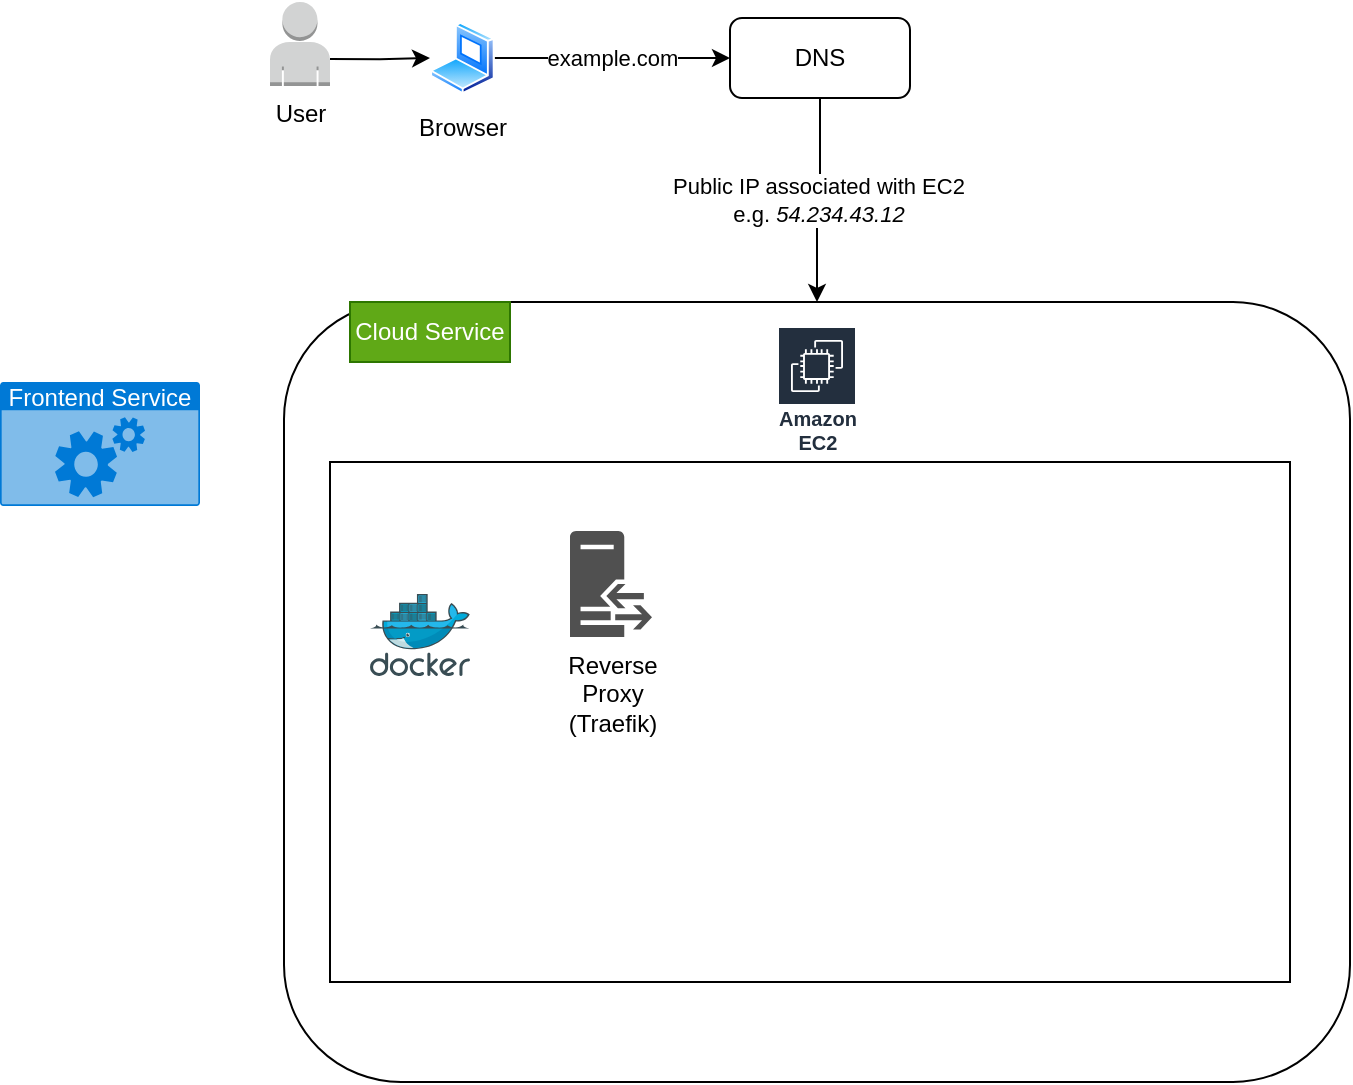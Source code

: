 <mxfile version="21.3.2" type="github">
  <diagram name="Page-1" id="goW-xutGmIgGnAvLxzgP">
    <mxGraphModel dx="875" dy="472" grid="1" gridSize="10" guides="1" tooltips="1" connect="1" arrows="1" fold="1" page="1" pageScale="1" pageWidth="1200" pageHeight="1920" background="none" math="0" shadow="0">
      <root>
        <mxCell id="0" />
        <mxCell id="1" parent="0" />
        <mxCell id="rzrdu1us9HTBLImDNAjI-4" value="" style="edgeStyle=orthogonalEdgeStyle;rounded=0;orthogonalLoop=1;jettySize=auto;html=1;exitX=1;exitY=0.68;exitDx=0;exitDy=0;exitPerimeter=0;" edge="1" parent="1" source="rzrdu1us9HTBLImDNAjI-1" target="rzrdu1us9HTBLImDNAjI-2">
          <mxGeometry relative="1" as="geometry">
            <mxPoint x="275" y="164" as="sourcePoint" />
          </mxGeometry>
        </mxCell>
        <mxCell id="rzrdu1us9HTBLImDNAjI-1" value="User" style="outlineConnect=0;dashed=0;verticalLabelPosition=bottom;verticalAlign=top;align=center;html=1;shape=mxgraph.aws3.user;fillColor=#D2D3D3;gradientColor=none;" vertex="1" parent="1">
          <mxGeometry x="140" y="120" width="30" height="42" as="geometry" />
        </mxCell>
        <mxCell id="rzrdu1us9HTBLImDNAjI-12" value="example.com" style="edgeStyle=orthogonalEdgeStyle;rounded=0;orthogonalLoop=1;jettySize=auto;html=1;" edge="1" parent="1" source="rzrdu1us9HTBLImDNAjI-2" target="rzrdu1us9HTBLImDNAjI-11">
          <mxGeometry relative="1" as="geometry" />
        </mxCell>
        <mxCell id="rzrdu1us9HTBLImDNAjI-2" value="Browser" style="image;aspect=fixed;perimeter=ellipsePerimeter;html=1;align=center;shadow=0;dashed=0;spacingTop=3;image=img/lib/active_directory/laptop_client.svg;" vertex="1" parent="1">
          <mxGeometry x="220" y="130" width="32.4" height="36" as="geometry" />
        </mxCell>
        <mxCell id="rzrdu1us9HTBLImDNAjI-6" value="" style="rounded=1;whiteSpace=wrap;html=1;" vertex="1" parent="1">
          <mxGeometry x="147" y="270" width="533" height="390" as="geometry" />
        </mxCell>
        <mxCell id="rzrdu1us9HTBLImDNAjI-7" value="Amazon EC2" style="sketch=0;outlineConnect=0;fontColor=#232F3E;gradientColor=none;strokeColor=#ffffff;fillColor=#232F3E;dashed=0;verticalLabelPosition=middle;verticalAlign=bottom;align=center;html=1;whiteSpace=wrap;fontSize=10;fontStyle=1;spacing=3;shape=mxgraph.aws4.productIcon;prIcon=mxgraph.aws4.ec2;" vertex="1" parent="1">
          <mxGeometry x="393.5" y="282" width="40" height="68" as="geometry" />
        </mxCell>
        <mxCell id="rzrdu1us9HTBLImDNAjI-11" value="DNS" style="rounded=1;whiteSpace=wrap;html=1;" vertex="1" parent="1">
          <mxGeometry x="370" y="128" width="90" height="40" as="geometry" />
        </mxCell>
        <mxCell id="rzrdu1us9HTBLImDNAjI-9" value="Frontend Service" style="html=1;whiteSpace=wrap;strokeColor=none;fillColor=#0079D6;labelPosition=center;verticalLabelPosition=middle;verticalAlign=top;align=center;fontSize=12;outlineConnect=0;spacingTop=-6;fontColor=#FFFFFF;sketch=0;shape=mxgraph.sitemap.services;" vertex="1" parent="1">
          <mxGeometry x="5" y="310" width="100" height="62" as="geometry" />
        </mxCell>
        <mxCell id="rzrdu1us9HTBLImDNAjI-13" value="Public IP associated with EC2&lt;br&gt;e.g. &lt;i&gt;54.234.43.12&lt;/i&gt;" style="edgeStyle=orthogonalEdgeStyle;rounded=0;orthogonalLoop=1;jettySize=auto;html=1;entryX=0.5;entryY=0;entryDx=0;entryDy=0;" edge="1" parent="1" source="rzrdu1us9HTBLImDNAjI-11" target="rzrdu1us9HTBLImDNAjI-6">
          <mxGeometry relative="1" as="geometry">
            <mxPoint x="320" y="230" as="targetPoint" />
          </mxGeometry>
        </mxCell>
        <mxCell id="rzrdu1us9HTBLImDNAjI-14" value="Cloud Service" style="text;html=1;strokeColor=#2D7600;fillColor=#60a917;align=center;verticalAlign=middle;whiteSpace=wrap;rounded=0;fontColor=#ffffff;" vertex="1" parent="1">
          <mxGeometry x="180" y="270" width="80" height="30" as="geometry" />
        </mxCell>
        <mxCell id="rzrdu1us9HTBLImDNAjI-16" value="" style="rounded=0;whiteSpace=wrap;html=1;" vertex="1" parent="1">
          <mxGeometry x="170" y="350" width="480" height="260" as="geometry" />
        </mxCell>
        <mxCell id="rzrdu1us9HTBLImDNAjI-15" value="" style="image;sketch=0;aspect=fixed;html=1;points=[];align=center;fontSize=12;image=img/lib/mscae/Docker.svg;" vertex="1" parent="1">
          <mxGeometry x="190" y="416" width="50" height="41" as="geometry" />
        </mxCell>
        <mxCell id="rzrdu1us9HTBLImDNAjI-17" value="Reverse&lt;br&gt;Proxy&lt;br&gt;(Traefik)" style="sketch=0;pointerEvents=1;shadow=0;dashed=0;html=1;strokeColor=none;fillColor=#505050;labelPosition=center;verticalLabelPosition=bottom;verticalAlign=top;outlineConnect=0;align=center;shape=mxgraph.office.servers.reverse_proxy;" vertex="1" parent="1">
          <mxGeometry x="290" y="384.5" width="41" height="53" as="geometry" />
        </mxCell>
      </root>
    </mxGraphModel>
  </diagram>
</mxfile>
